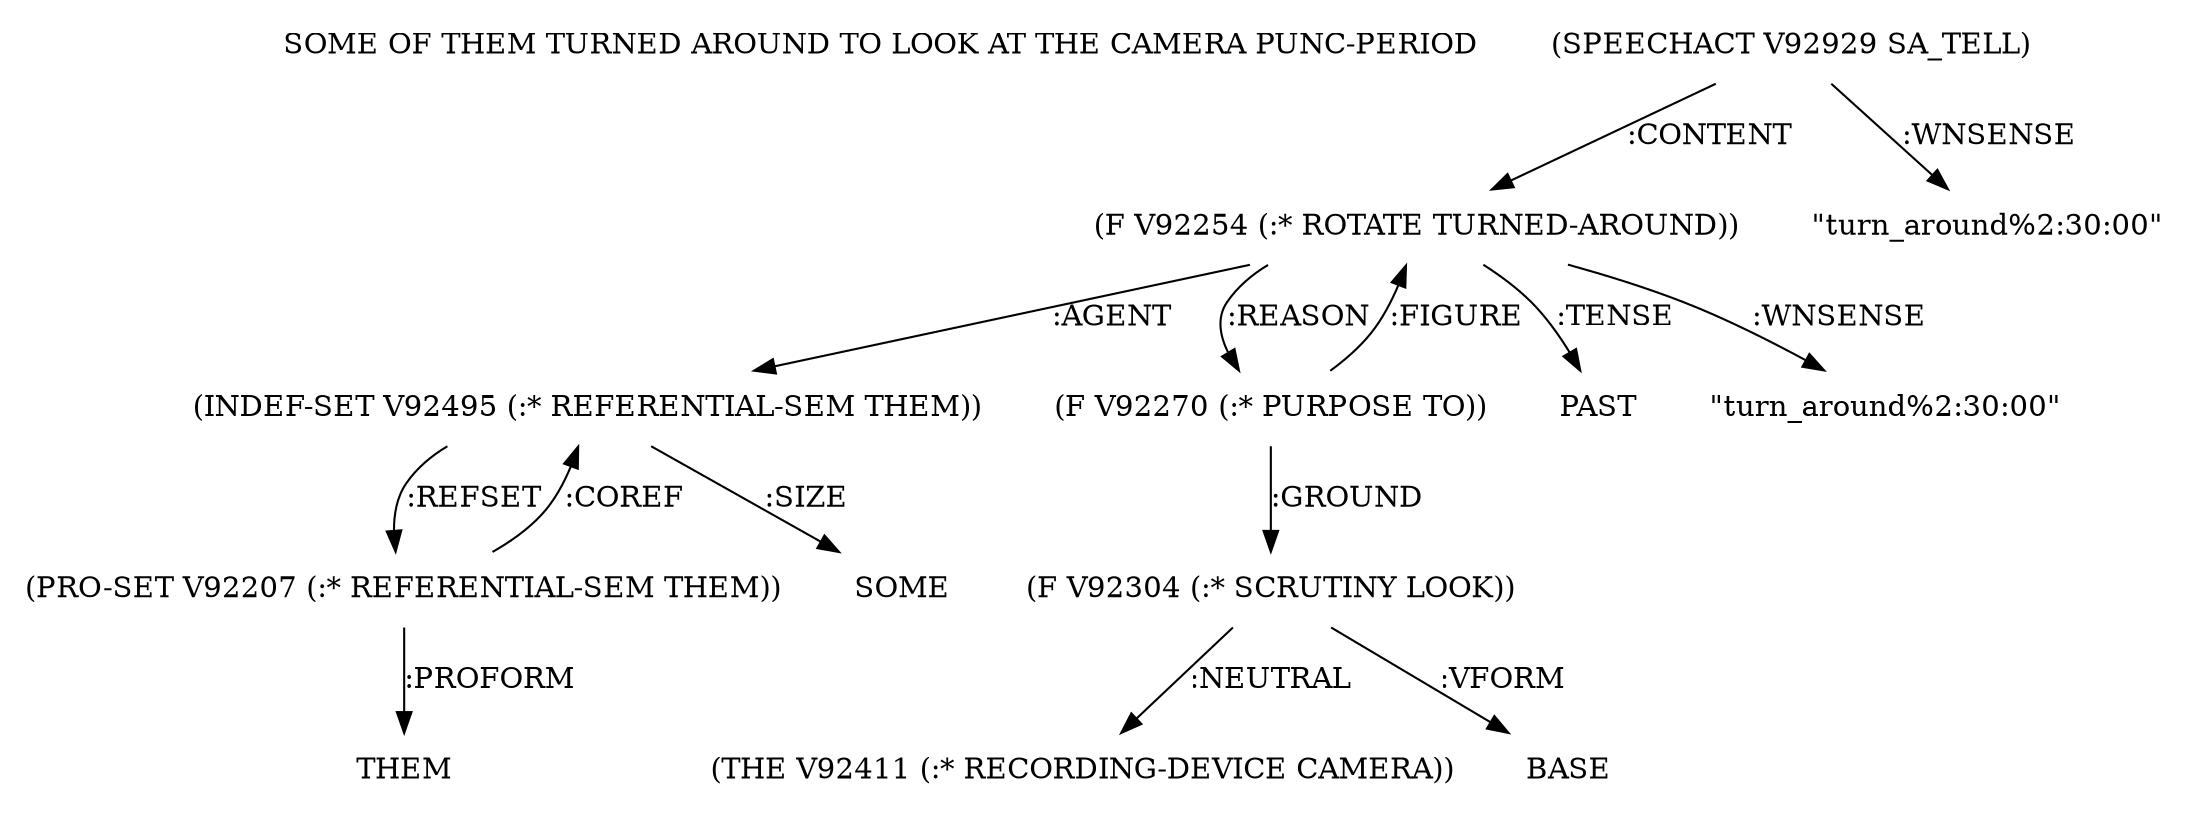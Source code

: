 digraph Terms {
  node [shape=none]
  "SOME OF THEM TURNED AROUND TO LOOK AT THE CAMERA PUNC-PERIOD"
  "V92929" [label="(SPEECHACT V92929 SA_TELL)"]
  "V92929" -> "V92254" [label=":CONTENT"]
  "V92929" -> "NT93225" [label=":WNSENSE"]
  "NT93225" [label="\"turn_around%2:30:00\""]
  "V92254" [label="(F V92254 (:* ROTATE TURNED-AROUND))"]
  "V92254" -> "V92495" [label=":AGENT"]
  "V92254" -> "V92270" [label=":REASON"]
  "V92254" -> "NT93226" [label=":TENSE"]
  "NT93226" [label="PAST"]
  "V92254" -> "NT93227" [label=":WNSENSE"]
  "NT93227" [label="\"turn_around%2:30:00\""]
  "V92495" [label="(INDEF-SET V92495 (:* REFERENTIAL-SEM THEM))"]
  "V92495" -> "V92207" [label=":REFSET"]
  "V92495" -> "NT93228" [label=":SIZE"]
  "NT93228" [label="SOME"]
  "V92207" [label="(PRO-SET V92207 (:* REFERENTIAL-SEM THEM))"]
  "V92207" -> "NT93229" [label=":PROFORM"]
  "NT93229" [label="THEM"]
  "V92207" -> "V92495" [label=":COREF"]
  "V92270" [label="(F V92270 (:* PURPOSE TO))"]
  "V92270" -> "V92304" [label=":GROUND"]
  "V92270" -> "V92254" [label=":FIGURE"]
  "V92304" [label="(F V92304 (:* SCRUTINY LOOK))"]
  "V92304" -> "V92411" [label=":NEUTRAL"]
  "V92304" -> "NT93230" [label=":VFORM"]
  "NT93230" [label="BASE"]
  "V92411" [label="(THE V92411 (:* RECORDING-DEVICE CAMERA))"]
}
